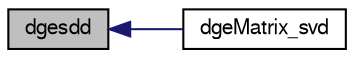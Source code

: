 digraph G
{
  edge [fontname="FreeSans",fontsize=10,labelfontname="FreeSans",labelfontsize=10];
  node [fontname="FreeSans",fontsize=10,shape=record];
  rankdir=LR;
  Node1 [label="dgesdd",height=0.2,width=0.4,color="black", fillcolor="grey75", style="filled" fontcolor="black"];
  Node1 -> Node2 [dir=back,color="midnightblue",fontsize=10,style="solid",fontname="FreeSans"];
  Node2 [label="dgeMatrix_svd",height=0.2,width=0.4,color="black", fillcolor="white", style="filled",URL="$dgeMatrix_8h.html#474be2197aa1bf3e0c7a7ebea3721d2b"];
}

